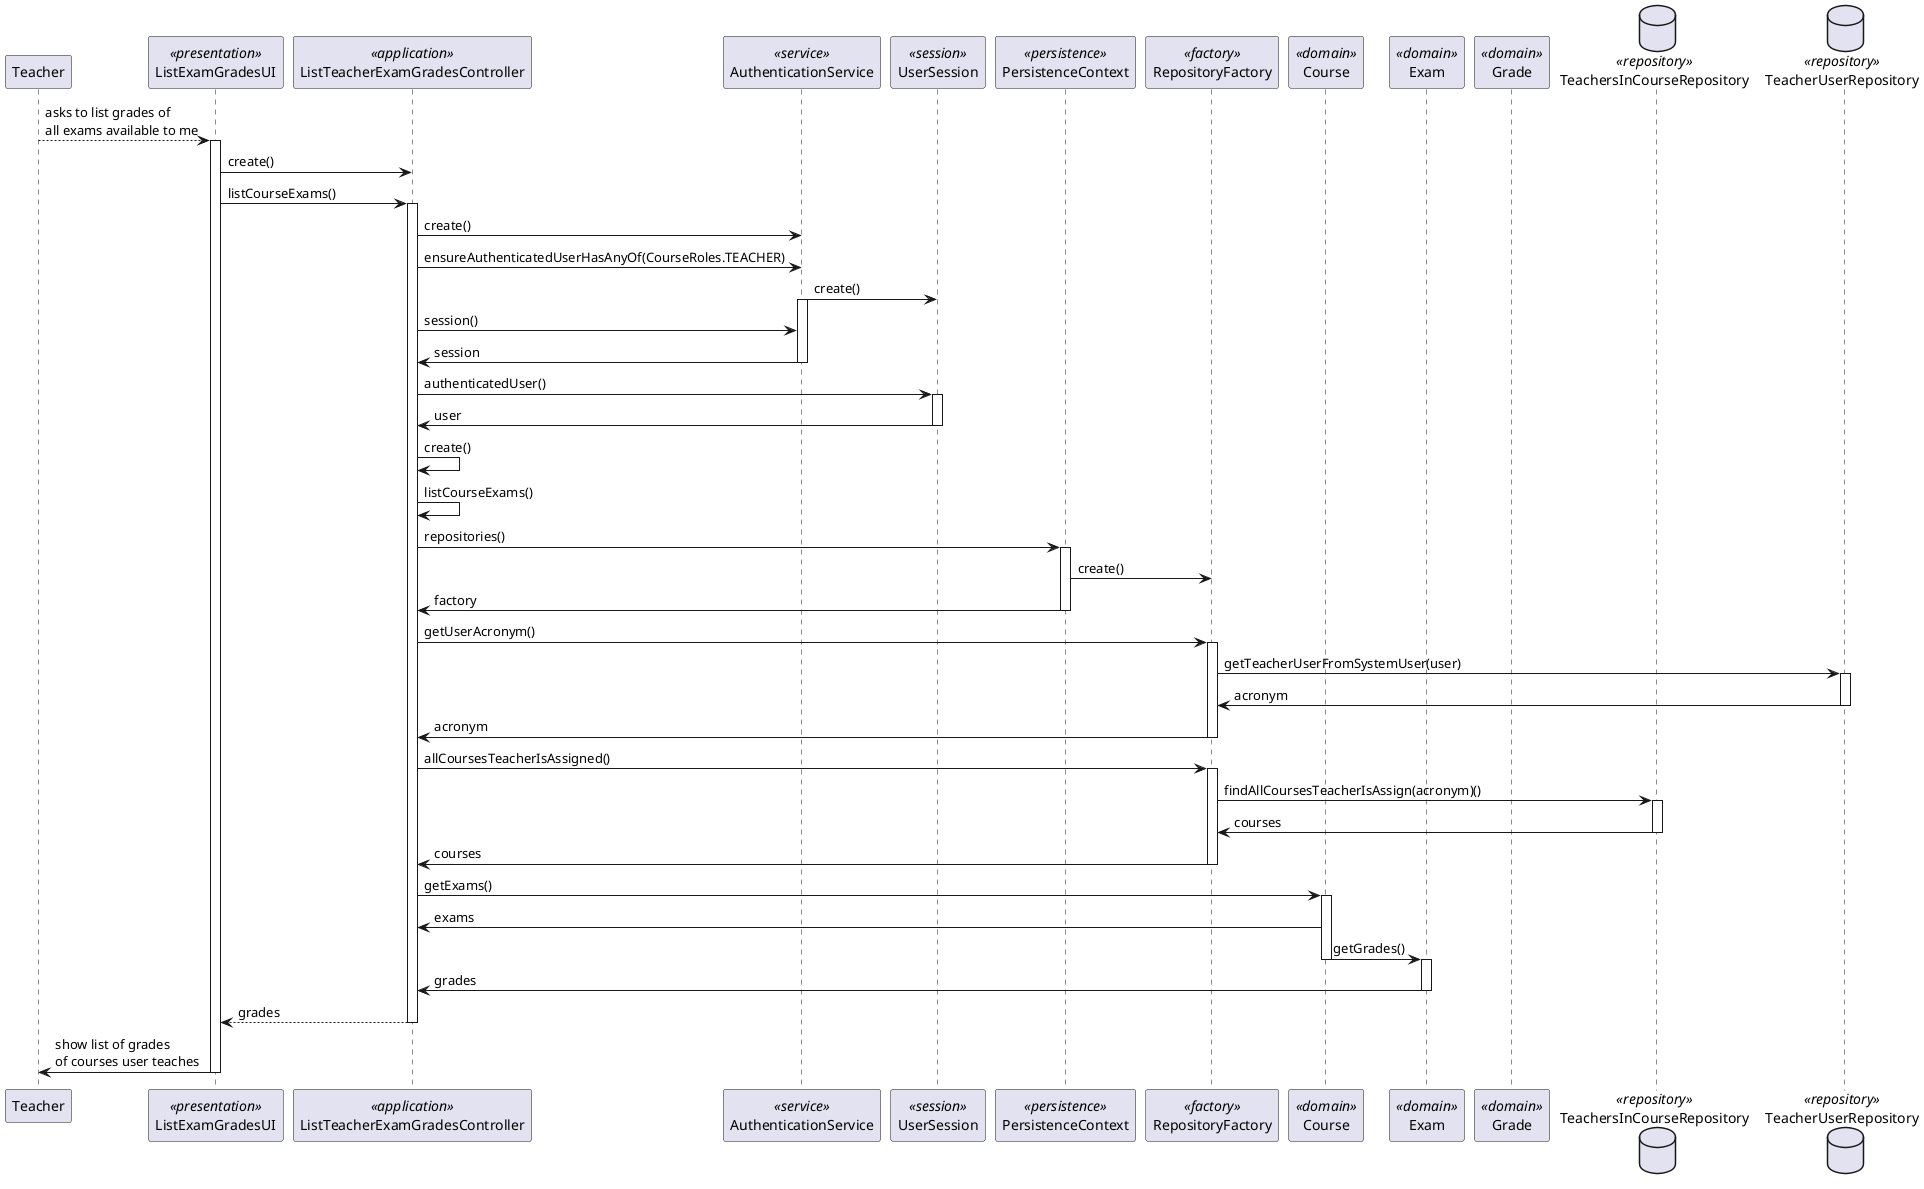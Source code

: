 @startuml

participant Teacher as Actor
participant ListExamGradesUI as UI <<presentation>>
participant ListTeacherExamGradesController as Controller <<application>>
participant AuthenticationService as Autzh <<service>>
participant UserSession as UserSession <<session>>
participant PersistenceContext as Context <<persistence>>
participant RepositoryFactory as Factory <<factory>>
participant Course as Course <<domain>>
participant Exam as Exam <<domain>>
participant Grade as Grade <<domain>>
database TeachersInCourseRepository as TeacherCourseRepository <<repository>>
database TeacherUserRepository as TeacherRepository <<repository>>

Actor --> UI : asks to list grades of\nall exams available to me
activate UI
UI -> Controller : create()

UI -> Controller : listCourseExams()
activate Controller

Controller -> Autzh : create()
Controller -> Autzh : ensureAuthenticatedUserHasAnyOf(CourseRoles.TEACHER)
Autzh -> UserSession : create()

activate Autzh
Controller -> Autzh : session()
Autzh -> Controller : session
deactivate Autzh

Controller -> UserSession : authenticatedUser()
activate UserSession
UserSession -> Controller : user
deactivate UserSession

Controller -> Controller : create()
Controller -> Controller : listCourseExams()


Controller -> Context : repositories()

activate Context
Context -> Factory : create()
Context -> Controller : factory
deactivate Context

Controller -> Factory : getUserAcronym()

activate Factory
Factory -> TeacherRepository : getTeacherUserFromSystemUser(user)
activate TeacherRepository
TeacherRepository -> Factory : acronym
deactivate TeacherRepository
Factory -> Controller : acronym
deactivate Factory


Controller -> Factory : allCoursesTeacherIsAssigned()
activate Factory
Factory -> TeacherCourseRepository : findAllCoursesTeacherIsAssign(acronym)()
activate TeacherCourseRepository
TeacherCourseRepository -> Factory : courses
deactivate TeacherCourseRepository
Factory -> Controller : courses
deactivate Factory

Controller -> Course: getExams()
activate Course
Course -> Controller : exams
Course -> Exam : getGrades()
deactivate Course
activate Exam
Exam -> Controller : grades
deactivate Exam


Controller --> UI : grades
deactivate Controller



UI -> Actor : show list of grades\nof courses user teaches
deactivate UI

@enduml